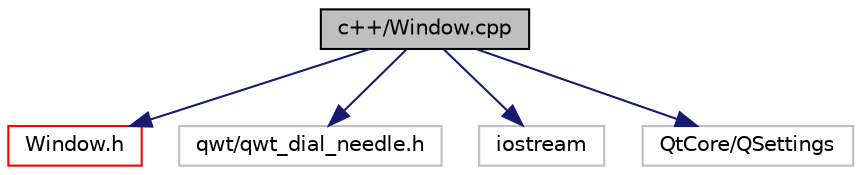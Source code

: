 digraph "c++/Window.cpp"
{
 // LATEX_PDF_SIZE
  bgcolor="transparent";
  edge [fontname="Helvetica",fontsize="10",labelfontname="Helvetica",labelfontsize="10"];
  node [fontname="Helvetica",fontsize="10",shape=record];
  Node1 [label="c++/Window.cpp",height=0.2,width=0.4,color="black", fillcolor="grey75", style="filled", fontcolor="black",tooltip="Window implementation file."];
  Node1 -> Node2 [color="midnightblue",fontsize="10",style="solid",fontname="Helvetica"];
  Node2 [label="Window.h",height=0.2,width=0.4,color="red",URL="$_window_8h.html",tooltip="The header file of the Window class."];
  Node1 -> Node47 [color="midnightblue",fontsize="10",style="solid",fontname="Helvetica"];
  Node47 [label="qwt/qwt_dial_needle.h",height=0.2,width=0.4,color="grey75",tooltip=" "];
  Node1 -> Node48 [color="midnightblue",fontsize="10",style="solid",fontname="Helvetica"];
  Node48 [label="iostream",height=0.2,width=0.4,color="grey75",tooltip=" "];
  Node1 -> Node49 [color="midnightblue",fontsize="10",style="solid",fontname="Helvetica"];
  Node49 [label="QtCore/QSettings",height=0.2,width=0.4,color="grey75",tooltip=" "];
}
